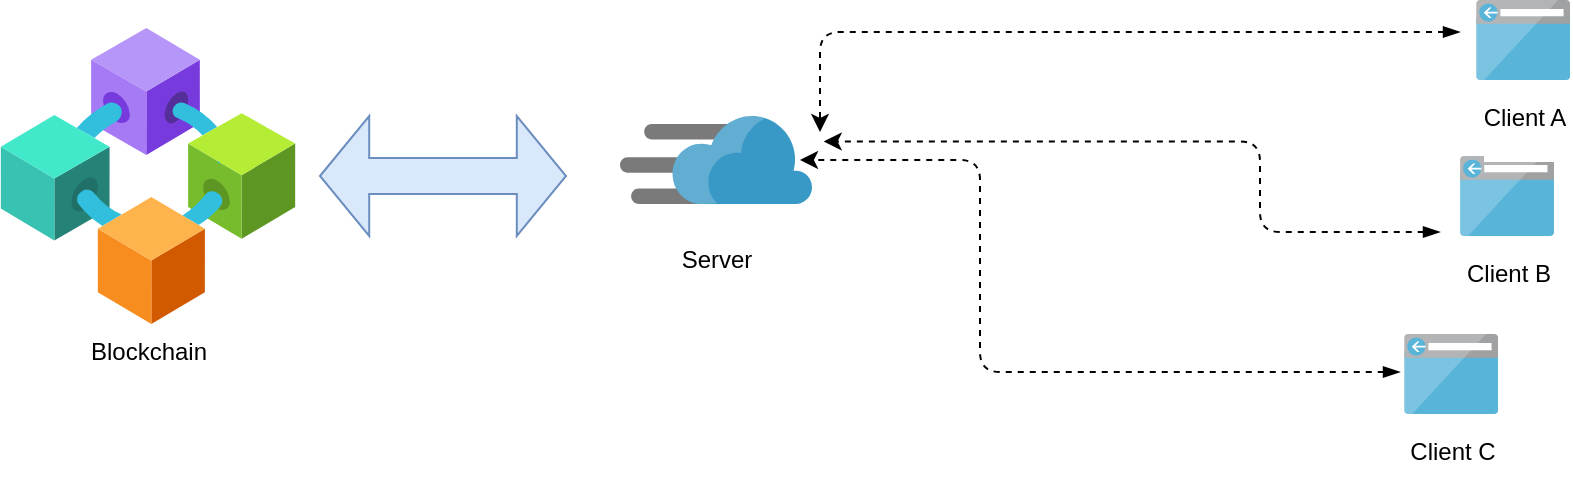 <mxfile version="14.2.9" type="device"><diagram id="WI9T0HZ2pTsCkuznbFz-" name="Page-1"><mxGraphModel dx="1391" dy="851" grid="1" gridSize="10" guides="1" tooltips="1" connect="1" arrows="1" fold="1" page="1" pageScale="1" pageWidth="1169" pageHeight="827" math="0" shadow="0"><root><mxCell id="0"/><mxCell id="1" parent="0"/><mxCell id="pM23gaMJxAVtSfT1VA2g-6" value="&lt;div&gt;&lt;br&gt;&lt;/div&gt;&lt;div&gt;Server&lt;/div&gt;&lt;div&gt;&lt;br&gt;&lt;/div&gt;" style="aspect=fixed;html=1;perimeter=none;align=center;shadow=0;dashed=0;image;fontSize=12;image=img/lib/mscae/Content_Delivery_Network.svg;" vertex="1" parent="1"><mxGeometry x="500" y="172" width="96" height="44" as="geometry"/></mxCell><mxCell id="pM23gaMJxAVtSfT1VA2g-9" value="&lt;div&gt;Blockchain&lt;/div&gt;&lt;div&gt;&lt;br&gt;&lt;/div&gt;" style="aspect=fixed;html=1;points=[];align=center;image;fontSize=12;image=img/lib/azure2/blockchain/Consortium.svg;" vertex="1" parent="1"><mxGeometry x="190" y="128" width="148" height="148" as="geometry"/></mxCell><mxCell id="pM23gaMJxAVtSfT1VA2g-10" value="" style="shape=doubleArrow;whiteSpace=wrap;html=1;fillColor=#dae8fc;strokeColor=#6c8ebf;" vertex="1" parent="1"><mxGeometry x="350" y="172" width="123" height="60" as="geometry"/></mxCell><mxCell id="pM23gaMJxAVtSfT1VA2g-19" style="edgeStyle=orthogonalEdgeStyle;rounded=1;sketch=0;orthogonalLoop=1;jettySize=auto;html=1;shadow=0;dashed=1;startArrow=blockThin;startFill=1;endFill=1;" edge="1" parent="1"><mxGeometry relative="1" as="geometry"><mxPoint x="890" y="300" as="sourcePoint"/><mxPoint x="590" y="194" as="targetPoint"/><Array as="points"><mxPoint x="680" y="300"/><mxPoint x="680" y="194"/></Array></mxGeometry></mxCell><mxCell id="pM23gaMJxAVtSfT1VA2g-17" value="&lt;div&gt;Client C&lt;/div&gt;&lt;div&gt;&lt;br&gt;&lt;/div&gt;" style="aspect=fixed;html=1;perimeter=none;align=center;shadow=0;dashed=0;image;fontSize=12;image=img/lib/mscae/Browser.svg;spacingTop=5;" vertex="1" parent="1"><mxGeometry x="892.06" y="281" width="47.06" height="40" as="geometry"/></mxCell><mxCell id="pM23gaMJxAVtSfT1VA2g-20" style="edgeStyle=orthogonalEdgeStyle;rounded=1;sketch=0;orthogonalLoop=1;jettySize=auto;html=1;shadow=0;dashed=1;startArrow=blockThin;startFill=1;endFill=1;entryX=1.061;entryY=0.289;entryDx=0;entryDy=0;entryPerimeter=0;" edge="1" parent="1" target="pM23gaMJxAVtSfT1VA2g-6"><mxGeometry relative="1" as="geometry"><mxPoint x="910" y="230" as="sourcePoint"/><mxPoint x="680.0" y="90" as="targetPoint"/><Array as="points"><mxPoint x="820" y="230"/><mxPoint x="820" y="185"/></Array></mxGeometry></mxCell><mxCell id="pM23gaMJxAVtSfT1VA2g-21" value="&lt;div&gt;Client B&lt;/div&gt;&lt;div&gt;&lt;br&gt;&lt;/div&gt;" style="aspect=fixed;html=1;perimeter=none;align=center;shadow=0;dashed=0;image;fontSize=12;image=img/lib/mscae/Browser.svg;spacingTop=5;" vertex="1" parent="1"><mxGeometry x="920" y="192" width="47.06" height="40" as="geometry"/></mxCell><mxCell id="pM23gaMJxAVtSfT1VA2g-22" style="edgeStyle=orthogonalEdgeStyle;rounded=1;sketch=0;orthogonalLoop=1;jettySize=auto;html=1;shadow=0;dashed=1;startArrow=blockThin;startFill=1;endFill=1;" edge="1" parent="1"><mxGeometry relative="1" as="geometry"><mxPoint x="920" y="130" as="sourcePoint"/><mxPoint x="600" y="180" as="targetPoint"/><Array as="points"><mxPoint x="910" y="130"/><mxPoint x="600" y="130"/></Array></mxGeometry></mxCell><mxCell id="pM23gaMJxAVtSfT1VA2g-23" value="&lt;div&gt;Client A&lt;/div&gt;&lt;div&gt;&lt;br&gt;&lt;/div&gt;" style="aspect=fixed;html=1;perimeter=none;align=center;shadow=0;dashed=0;image;fontSize=12;image=img/lib/mscae/Browser.svg;spacingTop=5;" vertex="1" parent="1"><mxGeometry x="928.06" y="114" width="47.06" height="40" as="geometry"/></mxCell></root></mxGraphModel></diagram></mxfile>